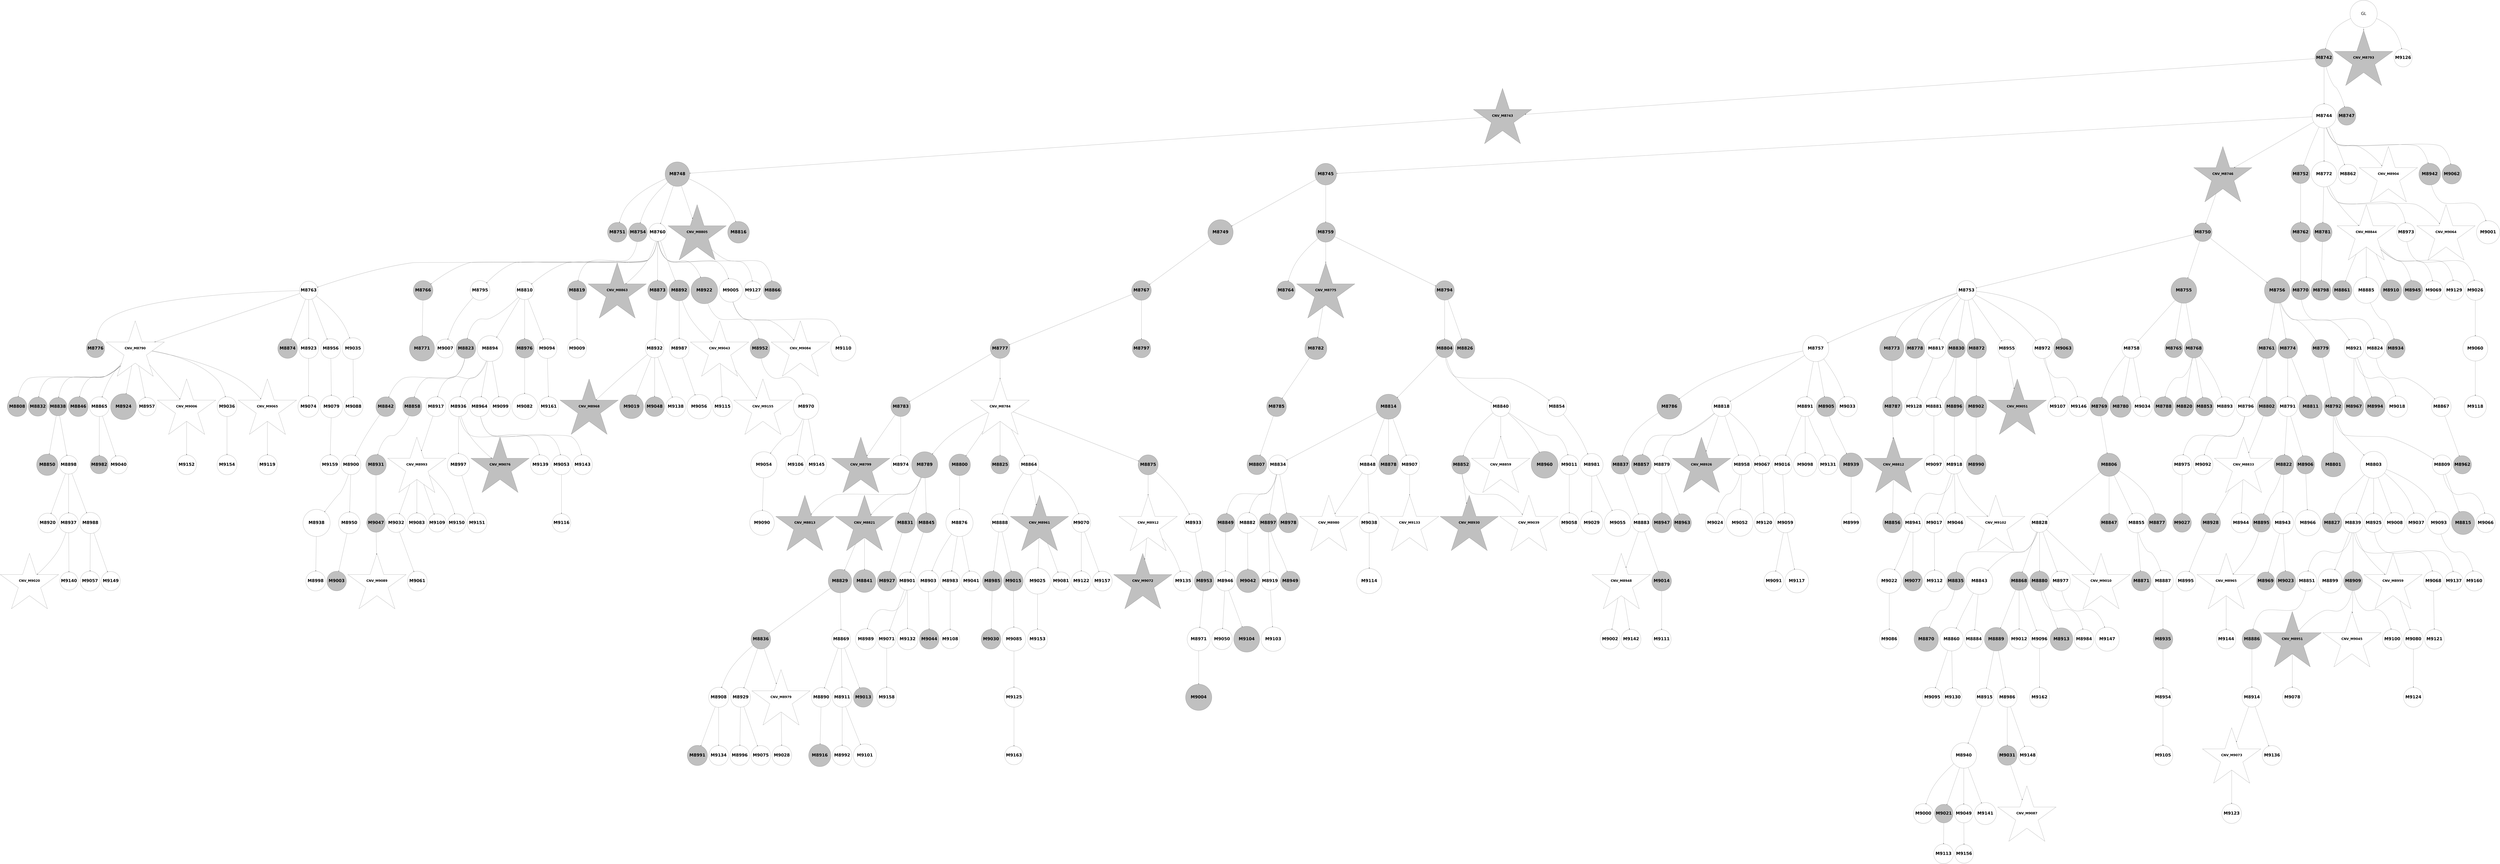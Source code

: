 digraph G { 
8781 -> 8782;
8781 -> 8833;
8781 -> 9166;
8782 -> 8783;
8782 -> 8784;
8782 -> 8787;
8783 -> 8788;
8784 -> 8785;
8784 -> 8786;
8784 -> 8792;
8784 -> 8812;
8784 -> 8902;
8784 -> 8944;
8784 -> 8982;
8784 -> 9102;
8785 -> 8789;
8785 -> 8799;
8786 -> 8790;
8788 -> 8791;
8788 -> 8794;
8788 -> 8800;
8788 -> 8845;
8788 -> 8856;
8789 -> 8807;
8790 -> 8793;
8790 -> 8795;
8790 -> 8796;
8792 -> 8802;
8793 -> 8797;
8793 -> 8813;
8793 -> 8818;
8793 -> 8857;
8793 -> 8870;
8793 -> 8912;
8793 -> 8995;
8793 -> 9012;
8793 -> 9103;
8794 -> 8803;
8795 -> 8798;
8795 -> 8805;
8795 -> 8808;
8796 -> 8801;
8796 -> 8814;
8796 -> 8819;
8796 -> 8961;
8797 -> 8826;
8797 -> 8858;
8797 -> 8931;
8797 -> 8945;
8797 -> 9073;
8798 -> 8809;
8798 -> 8820;
8798 -> 9074;
8799 -> 8804;
8799 -> 8815;
8799 -> 8834;
8800 -> 8806;
8800 -> 8835;
8800 -> 8850;
8800 -> 8859;
8800 -> 8903;
8800 -> 8913;
8800 -> 8932;
8800 -> 8962;
8800 -> 9045;
8800 -> 9167;
8801 -> 8836;
8801 -> 8842;
8802 -> 8810;
8803 -> 8816;
8803 -> 8830;
8803 -> 8914;
8803 -> 8963;
8803 -> 8996;
8803 -> 9075;
8806 -> 8811;
8807 -> 8817;
8807 -> 8837;
8808 -> 8828;
8808 -> 8860;
8808 -> 8893;
8808 -> 8933;
8809 -> 8846;
8810 -> 8864;
8812 -> 8821;
8812 -> 8884;
8812 -> 9013;
8812 -> 9104;
8813 -> 8827;
8814 -> 8831;
8814 -> 8851;
8815 -> 8822;
8817 -> 8823;
8817 -> 8824;
8819 -> 8832;
8821 -> 8838;
8822 -> 8825;
8823 -> 8839;
8823 -> 9014;
8824 -> 8829;
8824 -> 8840;
8824 -> 8865;
8824 -> 8904;
8824 -> 8915;
8825 -> 8847;
8826 -> 8877;
8827 -> 8852;
8829 -> 8853;
8829 -> 8861;
8829 -> 8871;
8829 -> 8885;
8830 -> 8848;
8830 -> 8872;
8830 -> 8878;
8830 -> 8886;
8830 -> 8905;
8830 -> 8964;
8830 -> 8997;
8830 -> 9046;
8830 -> 9076;
8830 -> 9105;
8831 -> 8862;
8831 -> 8946;
8832 -> 8841;
8832 -> 8843;
8832 -> 8849;
8834 -> 8844;
8834 -> 8866;
8835 -> 9047;
8836 -> 9015;
8836 -> 9132;
8840 -> 8916;
8842 -> 8873;
8843 -> 8867;
8843 -> 8879;
8843 -> 8965;
8843 -> 9048;
8843 -> 9077;
8843 -> 9133;
8844 -> 8854;
8844 -> 8880;
8844 -> 8894;
8845 -> 8906;
8846 -> 8868;
8846 -> 8887;
8846 -> 8895;
8846 -> 8917;
8849 -> 8855;
8849 -> 9106;
8850 -> 8863;
8850 -> 8934;
8850 -> 9016;
8850 -> 9134;
8852 -> 8896;
8854 -> 8874;
8854 -> 8888;
8854 -> 8918;
8854 -> 8947;
8857 -> 9168;
8858 -> 8897;
8858 -> 8919;
8858 -> 8966;
8858 -> 8998;
8858 -> 9107;
8859 -> 9049;
8861 -> 8869;
8861 -> 8881;
8862 -> 8935;
8862 -> 8983;
8863 -> 8882;
8863 -> 8898;
8864 -> 8907;
8868 -> 8875;
8868 -> 8883;
8868 -> 8908;
8868 -> 8920;
8868 -> 9017;
8868 -> 9050;
8869 -> 8876;
8869 -> 8909;
8870 -> 8921;
8870 -> 8936;
8871 -> 8967;
8873 -> 8968;
8873 -> 8984;
8874 -> 8889;
8874 -> 8922;
8874 -> 8937;
8874 -> 9018;
8875 -> 8910;
8876 -> 8948;
8876 -> 8969;
8876 -> 9019;
8877 -> 8923;
8878 -> 8890;
8878 -> 8938;
8879 -> 8891;
8879 -> 8939;
8879 -> 8949;
8879 -> 8999;
8879 -> 9108;
8880 -> 8892;
8880 -> 8899;
8880 -> 9000;
8880 -> 9051;
8882 -> 8940;
8883 -> 8900;
8883 -> 8924;
8884 -> 8901;
8884 -> 8925;
8884 -> 8950;
8884 -> 8985;
8884 -> 9109;
8884 -> 9169;
8885 -> 8941;
8888 -> 9020;
8888 -> 9078;
8889 -> 8986;
8891 -> 8926;
8892 -> 8970;
8892 -> 9079;
8894 -> 9021;
8895 -> 8911;
8895 -> 8927;
8898 -> 8971;
8900 -> 9135;
8900 -> 9170;
8904 -> 8928;
8904 -> 9001;
8904 -> 9110;
8905 -> 9022;
8905 -> 9080;
8907 -> 9002;
8908 -> 8929;
8908 -> 9052;
8908 -> 9136;
8909 -> 8930;
8909 -> 8951;
8909 -> 9053;
8912 -> 8942;
8913 -> 8972;
8915 -> 8952;
8915 -> 8973;
8916 -> 8943;
8916 -> 9023;
8916 -> 9081;
8919 -> 8987;
8919 -> 9003;
8920 -> 8953;
8920 -> 9024;
8921 -> 9137;
8922 -> 9082;
8923 -> 8988;
8923 -> 9054;
8925 -> 8974;
8926 -> 8954;
8927 -> 8975;
8928 -> 9025;
8928 -> 9055;
8929 -> 8955;
8929 -> 9026;
8930 -> 8956;
8931 -> 9056;
8931 -> 9138;
8931 -> 9171;
8932 -> 9027;
8932 -> 9083;
8934 -> 8957;
8934 -> 8976;
8934 -> 9004;
8934 -> 9139;
8935 -> 9005;
8936 -> 8958;
8937 -> 8959;
8937 -> 8989;
8938 -> 8960;
8938 -> 8977;
8938 -> 9028;
8940 -> 8978;
8940 -> 8990;
8941 -> 9029;
8941 -> 9111;
8941 -> 9172;
8942 -> 9030;
8943 -> 9084;
8945 -> 8979;
8946 -> 9006;
8947 -> 9173;
8948 -> 9031;
8948 -> 9174;
8949 -> 8991;
8949 -> 9085;
8949 -> 9140;
8951 -> 9032;
8951 -> 9141;
8952 -> 9112;
8952 -> 9175;
8954 -> 9113;
8954 -> 9176;
8955 -> 8980;
8957 -> 9033;
8958 -> 8981;
8958 -> 9057;
8958 -> 9086;
8958 -> 9142;
8959 -> 9143;
8961 -> 9007;
8961 -> 9034;
8961 -> 9058;
8962 -> 8992;
8963 -> 9114;
8965 -> 9177;
8968 -> 9035;
8969 -> 9036;
8969 -> 9115;
8971 -> 9087;
8972 -> 9008;
8972 -> 9059;
8972 -> 9088;
8972 -> 9178;
8973 -> 8993;
8975 -> 8994;
8976 -> 9037;
8976 -> 9116;
8976 -> 9179;
8977 -> 9060;
8977 -> 9180;
8978 -> 9038;
8979 -> 9039;
8980 -> 9040;
8980 -> 9061;
8980 -> 9089;
8980 -> 9181;
8981 -> 9062;
8981 -> 9117;
8982 -> 9041;
8983 -> 9009;
8983 -> 9063;
8986 -> 9090;
8986 -> 9144;
8988 -> 9042;
8988 -> 9182;
8990 -> 9043;
8991 -> 9118;
8992 -> 9010;
8993 -> 9011;
8994 -> 9145;
8995 -> 9091;
8996 -> 9119;
8998 -> 9064;
8998 -> 9092;
8999 -> 9120;
9001 -> 9065;
9001 -> 9121;
9004 -> 9093;
9004 -> 9183;
9005 -> 9184;
9010 -> 9094;
9010 -> 9146;
9010 -> 9185;
9011 -> 9044;
9012 -> 9147;
9012 -> 9186;
9013 -> 9066;
9015 -> 9067;
9016 -> 9122;
9017 -> 9187;
9019 -> 9068;
9021 -> 9069;
9021 -> 9095;
9023 -> 9148;
9025 -> 9070;
9026 -> 9071;
9026 -> 9188;
9027 -> 9096;
9028 -> 9097;
9028 -> 9189;
9033 -> 9072;
9033 -> 9123;
9033 -> 9149;
9033 -> 9190;
9037 -> 9191;
9045 -> 9124;
9045 -> 9150;
9046 -> 9192;
9051 -> 9098;
9054 -> 9151;
9055 -> 9125;
9056 -> 9099;
9057 -> 9152;
9061 -> 9153;
9062 -> 9126;
9065 -> 9193;
9066 -> 9100;
9071 -> 9127;
9072 -> 9101;
9075 -> 9128;
9076 -> 9194;
9078 -> 9154;
9083 -> 9155;
9083 -> 9195;
9087 -> 9129;
9089 -> 9196;
9093 -> 9156;
9094 -> 9130;
9099 -> 9131;
9099 -> 9157;
9100 -> 9158;
9105 -> 9159;
9107 -> 9160;
9108 -> 9161;
9110 -> 9162;
9110 -> 9197;
9111 -> 9198;
9113 -> 9163;
9119 -> 9199;
9120 -> 9164;
9125 -> 9165;
9133 -> 9200;
9134 -> 9201;
9136 -> 9202;
9165 -> 9203;
8781 [label="GL" fontname="arial-bold" fontsize=56 width=5 height=5];
8782 [shape=circle style=filled fillcolor=grey fontname="helvetica-bold" fontsize=56 label="M8742" width=3.13 height=2 ];
8783 [shape=star style=filled fillcolor=grey fontname="helvetica-bold" fontsize=42 label="CNV_M8743"];
8784 [shape=circle style=filled fillcolor=white fontname="helvetica-bold" fontsize=56 label="M8744" width=4.42 height=2 ];
8785 [shape=circle style=filled fillcolor=grey fontname="helvetica-bold" fontsize=56 label="M8745" width=3.99 height=2 ];
8786 [shape=star style=filled fillcolor=grey fontname="helvetica-bold" fontsize=42 label="CNV_M8746"];
8787 [shape=circle style=filled fillcolor=grey fontname="helvetica-bold" fontsize=56 label="M8747" width=2.76 height=2 ];
8788 [shape=circle style=filled fillcolor=grey fontname="helvetica-bold" fontsize=56 label="M8748" width=4.51 height=2 ];
8789 [shape=circle style=filled fillcolor=grey fontname="helvetica-bold" fontsize=56 label="M8749" width=4.65 height=2 ];
8790 [shape=circle style=filled fillcolor=grey fontname="helvetica-bold" fontsize=56 label="M8750" width=3.4 height=2 ];
8791 [shape=circle style=filled fillcolor=grey fontname="helvetica-bold" fontsize=56 label="M8751" width=1.89 height=2 ];
8792 [shape=circle style=filled fillcolor=grey fontname="helvetica-bold" fontsize=56 label="M8752" width=2.49 height=2 ];
8793 [shape=circle style=filled fillcolor=white fontname="helvetica-bold" fontsize=56 label="M8753" width=0.48 height=2 ];
8794 [shape=circle style=filled fillcolor=grey fontname="helvetica-bold" fontsize=56 label="M8754" width=2.5 height=2 ];
8795 [shape=circle style=filled fillcolor=grey fontname="helvetica-bold" fontsize=56 label="M8755" width=4.73 height=2 ];
8796 [shape=circle style=filled fillcolor=grey fontname="helvetica-bold" fontsize=56 label="M8756" width=4.7 height=2 ];
8797 [shape=circle style=filled fillcolor=white fontname="helvetica-bold" fontsize=56 label="M8757" width=4.8 height=2 ];
8798 [shape=circle style=filled fillcolor=white fontname="helvetica-bold" fontsize=56 label="M8758" width=2.19 height=2 ];
8799 [shape=circle style=filled fillcolor=grey fontname="helvetica-bold" fontsize=56 label="M8759" width=1.12 height=2 ];
8800 [shape=circle style=filled fillcolor=white fontname="helvetica-bold" fontsize=56 label="M8760" width=3.28 height=2 ];
8801 [shape=circle style=filled fillcolor=grey fontname="helvetica-bold" fontsize=56 label="M8761" width=1.86 height=2 ];
8802 [shape=circle style=filled fillcolor=grey fontname="helvetica-bold" fontsize=56 label="M8762" width=1.78 height=2 ];
8803 [shape=circle style=filled fillcolor=white fontname="helvetica-bold" fontsize=56 label="M8763" width=3.39 height=2 ];
8804 [shape=circle style=filled fillcolor=grey fontname="helvetica-bold" fontsize=56 label="M8764" width=2.44 height=2 ];
8805 [shape=circle style=filled fillcolor=grey fontname="helvetica-bold" fontsize=56 label="M8765" width=3 height=2 ];
8806 [shape=circle style=filled fillcolor=grey fontname="helvetica-bold" fontsize=56 label="M8766" width=0.66 height=2 ];
8807 [shape=circle style=filled fillcolor=grey fontname="helvetica-bold" fontsize=56 label="M8767" width=1.65 height=2 ];
8808 [shape=circle style=filled fillcolor=grey fontname="helvetica-bold" fontsize=56 label="M8768" width=2.31 height=2 ];
8809 [shape=circle style=filled fillcolor=grey fontname="helvetica-bold" fontsize=56 label="M8769" width=2.51 height=2 ];
8810 [shape=circle style=filled fillcolor=grey fontname="helvetica-bold" fontsize=56 label="M8770" width=2.63 height=2 ];
8811 [shape=circle style=filled fillcolor=grey fontname="helvetica-bold" fontsize=56 label="M8771" width=4.62 height=2 ];
8812 [shape=circle style=filled fillcolor=white fontname="helvetica-bold" fontsize=56 label="M8772" width=4.7 height=2 ];
8813 [shape=circle style=filled fillcolor=grey fontname="helvetica-bold" fontsize=56 label="M8773" width=4.47 height=2 ];
8814 [shape=circle style=filled fillcolor=grey fontname="helvetica-bold" fontsize=56 label="M8774" width=1.22 height=2 ];
8815 [shape=star style=filled fillcolor=grey fontname="helvetica-bold" fontsize=42 label="CNV_M8775"];
8816 [shape=circle style=filled fillcolor=grey fontname="helvetica-bold" fontsize=56 label="M8776" width=3.38 height=2 ];
8817 [shape=circle style=filled fillcolor=grey fontname="helvetica-bold" fontsize=56 label="M8777" width=1.4 height=2 ];
8818 [shape=circle style=filled fillcolor=grey fontname="helvetica-bold" fontsize=56 label="M8778" width=2.05 height=2 ];
8819 [shape=circle style=filled fillcolor=grey fontname="helvetica-bold" fontsize=56 label="M8779" width=2.93 height=2 ];
8820 [shape=circle style=filled fillcolor=grey fontname="helvetica-bold" fontsize=56 label="M8780" width=3.93 height=2 ];
8821 [shape=circle style=filled fillcolor=grey fontname="helvetica-bold" fontsize=56 label="M8781" width=2.37 height=2 ];
8822 [shape=circle style=filled fillcolor=grey fontname="helvetica-bold" fontsize=56 label="M8782" width=4.05 height=2 ];
8823 [shape=circle style=filled fillcolor=grey fontname="helvetica-bold" fontsize=56 label="M8783" width=0.39 height=2 ];
8824 [shape=star style=filled fillcolor=white fontname="helvetica-bold" fontsize=42 label="CNV_M8784"];
8825 [shape=circle style=filled fillcolor=grey fontname="helvetica-bold" fontsize=56 label="M8785" width=0.34 height=2 ];
8826 [shape=circle style=filled fillcolor=grey fontname="helvetica-bold" fontsize=56 label="M8786" width=4.58 height=2 ];
8827 [shape=circle style=filled fillcolor=grey fontname="helvetica-bold" fontsize=56 label="M8787" width=0.77 height=2 ];
8828 [shape=circle style=filled fillcolor=grey fontname="helvetica-bold" fontsize=56 label="M8788" width=0.62 height=2 ];
8829 [shape=circle style=filled fillcolor=grey fontname="helvetica-bold" fontsize=56 label="M8789" width=4.82 height=2 ];
8830 [shape=star style=filled fillcolor=white fontname="helvetica-bold" fontsize=42 label="CNV_M8790"];
8831 [shape=circle style=filled fillcolor=white fontname="helvetica-bold" fontsize=56 label="M8791" width=1.34 height=2 ];
8832 [shape=circle style=filled fillcolor=grey fontname="helvetica-bold" fontsize=56 label="M8792" width=3.5 height=2 ];
8833 [shape=star style=filled fillcolor=grey fontname="helvetica-bold" fontsize=42 label="CNV_M8793"];
8834 [shape=circle style=filled fillcolor=grey fontname="helvetica-bold" fontsize=56 label="M8794" width=2.08 height=2 ];
8835 [shape=circle style=filled fillcolor=white fontname="helvetica-bold" fontsize=56 label="M8795" width=1.32 height=2 ];
8836 [shape=circle style=filled fillcolor=white fontname="helvetica-bold" fontsize=56 label="M8796" width=1.33 height=2 ];
8837 [shape=circle style=filled fillcolor=grey fontname="helvetica-bold" fontsize=56 label="M8797" width=2.61 height=2 ];
8838 [shape=circle style=filled fillcolor=grey fontname="helvetica-bold" fontsize=56 label="M8798" width=0.68 height=2 ];
8839 [shape=star style=filled fillcolor=grey fontname="helvetica-bold" fontsize=42 label="CNV_M8799"];
8840 [shape=circle style=filled fillcolor=grey fontname="helvetica-bold" fontsize=56 label="M8800" width=3.96 height=2 ];
8841 [shape=circle style=filled fillcolor=grey fontname="helvetica-bold" fontsize=56 label="M8801" width=4.44 height=2 ];
8842 [shape=circle style=filled fillcolor=grey fontname="helvetica-bold" fontsize=56 label="M8802" width=2.1 height=2 ];
8843 [shape=circle style=filled fillcolor=white fontname="helvetica-bold" fontsize=56 label="M8803" width=4.96 height=2 ];
8844 [shape=circle style=filled fillcolor=grey fontname="helvetica-bold" fontsize=56 label="M8804" width=2.85 height=2 ];
8845 [shape=star style=filled fillcolor=grey fontname="helvetica-bold" fontsize=42 label="CNV_M8805"];
8846 [shape=circle style=filled fillcolor=grey fontname="helvetica-bold" fontsize=56 label="M8806" width=4.25 height=2 ];
8847 [shape=circle style=filled fillcolor=grey fontname="helvetica-bold" fontsize=56 label="M8807" width=0.72 height=2 ];
8848 [shape=circle style=filled fillcolor=grey fontname="helvetica-bold" fontsize=56 label="M8808" width=0.44 height=2 ];
8849 [shape=circle style=filled fillcolor=white fontname="helvetica-bold" fontsize=56 label="M8809" width=1.87 height=2 ];
8850 [shape=circle style=filled fillcolor=white fontname="helvetica-bold" fontsize=56 label="M8810" width=2.74 height=2 ];
8851 [shape=circle style=filled fillcolor=grey fontname="helvetica-bold" fontsize=56 label="M8811" width=4.32 height=2 ];
8852 [shape=star style=filled fillcolor=grey fontname="helvetica-bold" fontsize=42 label="CNV_M8812"];
8853 [shape=star style=filled fillcolor=grey fontname="helvetica-bold" fontsize=42 label="CNV_M8813"];
8854 [shape=circle style=filled fillcolor=grey fontname="helvetica-bold" fontsize=56 label="M8814" width=4.6 height=2 ];
8855 [shape=circle style=filled fillcolor=grey fontname="helvetica-bold" fontsize=56 label="M8815" width=4.28 height=2 ];
8856 [shape=circle style=filled fillcolor=grey fontname="helvetica-bold" fontsize=56 label="M8816" width=3.99 height=2 ];
8857 [shape=circle style=filled fillcolor=white fontname="helvetica-bold" fontsize=56 label="M8817" width=0.05 height=2 ];
8858 [shape=circle style=filled fillcolor=white fontname="helvetica-bold" fontsize=56 label="M8818" width=0.25 height=2 ];
8859 [shape=circle style=filled fillcolor=grey fontname="helvetica-bold" fontsize=56 label="M8819" width=2.14 height=2 ];
8860 [shape=circle style=filled fillcolor=grey fontname="helvetica-bold" fontsize=56 label="M8820" width=3.52 height=2 ];
8861 [shape=star style=filled fillcolor=grey fontname="helvetica-bold" fontsize=42 label="CNV_M8821"];
8862 [shape=circle style=filled fillcolor=grey fontname="helvetica-bold" fontsize=56 label="M8822" width=1.31 height=2 ];
8863 [shape=circle style=filled fillcolor=grey fontname="helvetica-bold" fontsize=56 label="M8823" width=1.51 height=2 ];
8864 [shape=circle style=filled fillcolor=white fontname="helvetica-bold" fontsize=56 label="M8824" width=0.25 height=2 ];
8865 [shape=circle style=filled fillcolor=grey fontname="helvetica-bold" fontsize=56 label="M8825" width=3.02 height=2 ];
8866 [shape=circle style=filled fillcolor=grey fontname="helvetica-bold" fontsize=56 label="M8826" width=0.81 height=2 ];
8867 [shape=circle style=filled fillcolor=grey fontname="helvetica-bold" fontsize=56 label="M8827" width=1.42 height=2 ];
8868 [shape=circle style=filled fillcolor=white fontname="helvetica-bold" fontsize=56 label="M8828" width=2.33 height=2 ];
8869 [shape=circle style=filled fillcolor=grey fontname="helvetica-bold" fontsize=56 label="M8829" width=4.32 height=2 ];
8870 [shape=circle style=filled fillcolor=grey fontname="helvetica-bold" fontsize=56 label="M8830" width=2.93 height=2 ];
8871 [shape=circle style=filled fillcolor=grey fontname="helvetica-bold" fontsize=56 label="M8831" width=3.73 height=2 ];
8872 [shape=circle style=filled fillcolor=grey fontname="helvetica-bold" fontsize=56 label="M8832" width=3.5 height=2 ];
8873 [shape=star style=filled fillcolor=white fontname="helvetica-bold" fontsize=42 label="CNV_M8833"];
8874 [shape=circle style=filled fillcolor=white fontname="helvetica-bold" fontsize=56 label="M8834" width=0.72 height=2 ];
8875 [shape=circle style=filled fillcolor=grey fontname="helvetica-bold" fontsize=56 label="M8835" width=3.27 height=2 ];
8876 [shape=circle style=filled fillcolor=grey fontname="helvetica-bold" fontsize=56 label="M8836" width=1.43 height=2 ];
8877 [shape=circle style=filled fillcolor=grey fontname="helvetica-bold" fontsize=56 label="M8837" width=2.54 height=2 ];
8878 [shape=circle style=filled fillcolor=grey fontname="helvetica-bold" fontsize=56 label="M8838" width=3.37 height=2 ];
8879 [shape=circle style=filled fillcolor=white fontname="helvetica-bold" fontsize=56 label="M8839" width=1.84 height=2 ];
8880 [shape=circle style=filled fillcolor=white fontname="helvetica-bold" fontsize=56 label="M8840" width=1.11 height=2 ];
8881 [shape=circle style=filled fillcolor=grey fontname="helvetica-bold" fontsize=56 label="M8841" width=4.19 height=2 ];
8882 [shape=circle style=filled fillcolor=grey fontname="helvetica-bold" fontsize=56 label="M8842" width=0.21 height=2 ];
8883 [shape=circle style=filled fillcolor=white fontname="helvetica-bold" fontsize=56 label="M8843" width=4.91 height=2 ];
8884 [shape=star style=filled fillcolor=white fontname="helvetica-bold" fontsize=42 label="CNV_M8844"];
8885 [shape=circle style=filled fillcolor=grey fontname="helvetica-bold" fontsize=56 label="M8845" width=0.51 height=2 ];
8886 [shape=circle style=filled fillcolor=grey fontname="helvetica-bold" fontsize=56 label="M8846" width=0.01 height=2 ];
8887 [shape=circle style=filled fillcolor=grey fontname="helvetica-bold" fontsize=56 label="M8847" width=2.92 height=2 ];
8888 [shape=circle style=filled fillcolor=white fontname="helvetica-bold" fontsize=56 label="M8848" width=2.11 height=2 ];
8889 [shape=circle style=filled fillcolor=grey fontname="helvetica-bold" fontsize=56 label="M8849" width=3.39 height=2 ];
8890 [shape=circle style=filled fillcolor=grey fontname="helvetica-bold" fontsize=56 label="M8850" width=3.93 height=2 ];
8891 [shape=circle style=filled fillcolor=white fontname="helvetica-bold" fontsize=56 label="M8851" width=0.59 height=2 ];
8892 [shape=circle style=filled fillcolor=grey fontname="helvetica-bold" fontsize=56 label="M8852" width=2.71 height=2 ];
8893 [shape=circle style=filled fillcolor=grey fontname="helvetica-bold" fontsize=56 label="M8853" width=2.74 height=2 ];
8894 [shape=circle style=filled fillcolor=white fontname="helvetica-bold" fontsize=56 label="M8854" width=1.08 height=2 ];
8895 [shape=circle style=filled fillcolor=white fontname="helvetica-bold" fontsize=56 label="M8855" width=1.9 height=2 ];
8896 [shape=circle style=filled fillcolor=grey fontname="helvetica-bold" fontsize=56 label="M8856" width=1.99 height=2 ];
8897 [shape=circle style=filled fillcolor=grey fontname="helvetica-bold" fontsize=56 label="M8857" width=3.71 height=2 ];
8898 [shape=circle style=filled fillcolor=grey fontname="helvetica-bold" fontsize=56 label="M8858" width=2.25 height=2 ];
8899 [shape=star style=filled fillcolor=white fontname="helvetica-bold" fontsize=42 label="CNV_M8859"];
8900 [shape=circle style=filled fillcolor=white fontname="helvetica-bold" fontsize=56 label="M8860" width=4.32 height=2 ];
8901 [shape=circle style=filled fillcolor=grey fontname="helvetica-bold" fontsize=56 label="M8861" width=0.53 height=2 ];
8902 [shape=circle style=filled fillcolor=white fontname="helvetica-bold" fontsize=56 label="M8862" width=0.38 height=2 ];
8903 [shape=star style=filled fillcolor=grey fontname="helvetica-bold" fontsize=42 label="CNV_M8863"];
8904 [shape=circle style=filled fillcolor=white fontname="helvetica-bold" fontsize=56 label="M8864" width=0.06 height=2 ];
8905 [shape=circle style=filled fillcolor=white fontname="helvetica-bold" fontsize=56 label="M8865" width=0.27 height=2 ];
8906 [shape=circle style=filled fillcolor=grey fontname="helvetica-bold" fontsize=56 label="M8866" width=2.76 height=2 ];
8907 [shape=circle style=filled fillcolor=white fontname="helvetica-bold" fontsize=56 label="M8867" width=1.74 height=2 ];
8908 [shape=circle style=filled fillcolor=grey fontname="helvetica-bold" fontsize=56 label="M8868" width=2.62 height=2 ];
8909 [shape=circle style=filled fillcolor=white fontname="helvetica-bold" fontsize=56 label="M8869" width=2.45 height=2 ];
8910 [shape=circle style=filled fillcolor=grey fontname="helvetica-bold" fontsize=56 label="M8870" width=4.48 height=2 ];
8911 [shape=circle style=filled fillcolor=grey fontname="helvetica-bold" fontsize=56 label="M8871" width=1.79 height=2 ];
8912 [shape=circle style=filled fillcolor=grey fontname="helvetica-bold" fontsize=56 label="M8872" width=1.98 height=2 ];
8913 [shape=circle style=filled fillcolor=grey fontname="helvetica-bold" fontsize=56 label="M8873" width=1.49 height=2 ];
8914 [shape=circle style=filled fillcolor=grey fontname="helvetica-bold" fontsize=56 label="M8874" width=1.15 height=2 ];
8915 [shape=circle style=filled fillcolor=grey fontname="helvetica-bold" fontsize=56 label="M8875" width=3.68 height=2 ];
8916 [shape=circle style=filled fillcolor=white fontname="helvetica-bold" fontsize=56 label="M8876" width=5 height=2 ];
8917 [shape=circle style=filled fillcolor=grey fontname="helvetica-bold" fontsize=56 label="M8877" width=2.46 height=2 ];
8918 [shape=circle style=filled fillcolor=grey fontname="helvetica-bold" fontsize=56 label="M8878" width=1.51 height=2 ];
8919 [shape=circle style=filled fillcolor=white fontname="helvetica-bold" fontsize=56 label="M8879" width=3.33 height=2 ];
8920 [shape=circle style=filled fillcolor=grey fontname="helvetica-bold" fontsize=56 label="M8880" width=1.16 height=2 ];
8921 [shape=circle style=filled fillcolor=white fontname="helvetica-bold" fontsize=56 label="M8881" width=2.71 height=2 ];
8922 [shape=circle style=filled fillcolor=white fontname="helvetica-bold" fontsize=56 label="M8882" width=3.78 height=2 ];
8923 [shape=circle style=filled fillcolor=white fontname="helvetica-bold" fontsize=56 label="M8883" width=2.87 height=2 ];
8924 [shape=circle style=filled fillcolor=white fontname="helvetica-bold" fontsize=56 label="M8884" width=2.75 height=2 ];
8925 [shape=circle style=filled fillcolor=white fontname="helvetica-bold" fontsize=56 label="M8885" width=4.76 height=2 ];
8926 [shape=circle style=filled fillcolor=grey fontname="helvetica-bold" fontsize=56 label="M8886" width=1.4 height=2 ];
8927 [shape=circle style=filled fillcolor=white fontname="helvetica-bold" fontsize=56 label="M8887" width=3.84 height=2 ];
8928 [shape=circle style=filled fillcolor=white fontname="helvetica-bold" fontsize=56 label="M8888" width=3.04 height=2 ];
8929 [shape=circle style=filled fillcolor=grey fontname="helvetica-bold" fontsize=56 label="M8889" width=4.34 height=2 ];
8930 [shape=circle style=filled fillcolor=white fontname="helvetica-bold" fontsize=56 label="M8890" width=2.08 height=2 ];
8931 [shape=circle style=filled fillcolor=white fontname="helvetica-bold" fontsize=56 label="M8891" width=0.34 height=2 ];
8932 [shape=circle style=filled fillcolor=grey fontname="helvetica-bold" fontsize=56 label="M8892" width=3.82 height=2 ];
8933 [shape=circle style=filled fillcolor=white fontname="helvetica-bold" fontsize=56 label="M8893" width=1.71 height=2 ];
8934 [shape=circle style=filled fillcolor=white fontname="helvetica-bold" fontsize=56 label="M8894" width=4.75 height=2 ];
8935 [shape=circle style=filled fillcolor=grey fontname="helvetica-bold" fontsize=56 label="M8895" width=2.81 height=2 ];
8936 [shape=circle style=filled fillcolor=grey fontname="helvetica-bold" fontsize=56 label="M8896" width=2 height=2 ];
8937 [shape=circle style=filled fillcolor=grey fontname="helvetica-bold" fontsize=56 label="M8897" width=3.03 height=2 ];
8938 [shape=circle style=filled fillcolor=white fontname="helvetica-bold" fontsize=56 label="M8898" width=2.57 height=2 ];
8939 [shape=circle style=filled fillcolor=white fontname="helvetica-bold" fontsize=56 label="M8899" width=4.44 height=2 ];
8940 [shape=circle style=filled fillcolor=white fontname="helvetica-bold" fontsize=56 label="M8900" width=1.91 height=2 ];
8941 [shape=circle style=filled fillcolor=white fontname="helvetica-bold" fontsize=56 label="M8901" width=3.33 height=2 ];
8942 [shape=circle style=filled fillcolor=grey fontname="helvetica-bold" fontsize=56 label="M8902" width=3.91 height=2 ];
8943 [shape=circle style=filled fillcolor=white fontname="helvetica-bold" fontsize=56 label="M8903" width=3.91 height=2 ];
8944 [shape=star style=filled fillcolor=white fontname="helvetica-bold" fontsize=42 label="CNV_M8904"];
8945 [shape=circle style=filled fillcolor=grey fontname="helvetica-bold" fontsize=56 label="M8905" width=0.54 height=2 ];
8946 [shape=circle style=filled fillcolor=grey fontname="helvetica-bold" fontsize=56 label="M8906" width=2.94 height=2 ];
8947 [shape=circle style=filled fillcolor=white fontname="helvetica-bold" fontsize=56 label="M8907" width=1.54 height=2 ];
8948 [shape=circle style=filled fillcolor=white fontname="helvetica-bold" fontsize=56 label="M8908" width=3.7 height=2 ];
8949 [shape=circle style=filled fillcolor=grey fontname="helvetica-bold" fontsize=56 label="M8909" width=2.35 height=2 ];
8950 [shape=circle style=filled fillcolor=grey fontname="helvetica-bold" fontsize=56 label="M8910" width=3.87 height=2 ];
8951 [shape=circle style=filled fillcolor=white fontname="helvetica-bold" fontsize=56 label="M8911" width=0.26 height=2 ];
8952 [shape=star style=filled fillcolor=white fontname="helvetica-bold" fontsize=42 label="CNV_M8912"];
8953 [shape=circle style=filled fillcolor=grey fontname="helvetica-bold" fontsize=56 label="M8913" width=4.19 height=2 ];
8954 [shape=circle style=filled fillcolor=white fontname="helvetica-bold" fontsize=56 label="M8914" width=1.37 height=2 ];
8955 [shape=circle style=filled fillcolor=white fontname="helvetica-bold" fontsize=56 label="M8915" width=2.85 height=2 ];
8956 [shape=circle style=filled fillcolor=grey fontname="helvetica-bold" fontsize=56 label="M8916" width=4.11 height=2 ];
8957 [shape=circle style=filled fillcolor=white fontname="helvetica-bold" fontsize=56 label="M8917" width=0.13 height=2 ];
8958 [shape=circle style=filled fillcolor=white fontname="helvetica-bold" fontsize=56 label="M8918" width=2.81 height=2 ];
8959 [shape=circle style=filled fillcolor=white fontname="helvetica-bold" fontsize=56 label="M8919" width=3.1 height=2 ];
8960 [shape=circle style=filled fillcolor=white fontname="helvetica-bold" fontsize=56 label="M8920" width=2.05 height=2 ];
8961 [shape=circle style=filled fillcolor=white fontname="helvetica-bold" fontsize=56 label="M8921" width=3.61 height=2 ];
8962 [shape=circle style=filled fillcolor=grey fontname="helvetica-bold" fontsize=56 label="M8922" width=4.91 height=2 ];
8963 [shape=circle style=filled fillcolor=white fontname="helvetica-bold" fontsize=56 label="M8923" width=0.45 height=2 ];
8964 [shape=circle style=filled fillcolor=grey fontname="helvetica-bold" fontsize=56 label="M8924" width=4.77 height=2 ];
8965 [shape=circle style=filled fillcolor=white fontname="helvetica-bold" fontsize=56 label="M8925" width=2.4 height=2 ];
8966 [shape=star style=filled fillcolor=grey fontname="helvetica-bold" fontsize=42 label="CNV_M8926"];
8967 [shape=circle style=filled fillcolor=grey fontname="helvetica-bold" fontsize=56 label="M8927" width=0.74 height=2 ];
8968 [shape=circle style=filled fillcolor=grey fontname="helvetica-bold" fontsize=56 label="M8928" width=1.69 height=2 ];
8969 [shape=circle style=filled fillcolor=white fontname="helvetica-bold" fontsize=56 label="M8929" width=1.35 height=2 ];
8970 [shape=star style=filled fillcolor=grey fontname="helvetica-bold" fontsize=42 label="CNV_M8930"];
8971 [shape=circle style=filled fillcolor=grey fontname="helvetica-bold" fontsize=56 label="M8931" width=3.77 height=2 ];
8972 [shape=circle style=filled fillcolor=white fontname="helvetica-bold" fontsize=56 label="M8932" width=2.7 height=2 ];
8973 [shape=circle style=filled fillcolor=white fontname="helvetica-bold" fontsize=56 label="M8933" width=2.45 height=2 ];
8974 [shape=circle style=filled fillcolor=grey fontname="helvetica-bold" fontsize=56 label="M8934" width=2.3 height=2 ];
8975 [shape=circle style=filled fillcolor=grey fontname="helvetica-bold" fontsize=56 label="M8935" width=1.02 height=2 ];
8976 [shape=circle style=filled fillcolor=white fontname="helvetica-bold" fontsize=56 label="M8936" width=1.73 height=2 ];
8977 [shape=circle style=filled fillcolor=white fontname="helvetica-bold" fontsize=56 label="M8937" width=1.55 height=2 ];
8978 [shape=circle style=filled fillcolor=white fontname="helvetica-bold" fontsize=56 label="M8938" width=5 height=2 ];
8979 [shape=circle style=filled fillcolor=grey fontname="helvetica-bold" fontsize=56 label="M8939" width=4.38 height=2 ];
8980 [shape=circle style=filled fillcolor=white fontname="helvetica-bold" fontsize=56 label="M8940" width=4.69 height=2 ];
8981 [shape=circle style=filled fillcolor=white fontname="helvetica-bold" fontsize=56 label="M8941" width=2.47 height=2 ];
8982 [shape=circle style=filled fillcolor=grey fontname="helvetica-bold" fontsize=56 label="M8942" width=4 height=2 ];
8983 [shape=circle style=filled fillcolor=white fontname="helvetica-bold" fontsize=56 label="M8943" width=3.98 height=2 ];
8984 [shape=circle style=filled fillcolor=white fontname="helvetica-bold" fontsize=56 label="M8944" width=0.37 height=2 ];
8985 [shape=circle style=filled fillcolor=grey fontname="helvetica-bold" fontsize=56 label="M8945" width=1.03 height=2 ];
8986 [shape=circle style=filled fillcolor=white fontname="helvetica-bold" fontsize=56 label="M8946" width=0.49 height=2 ];
8987 [shape=circle style=filled fillcolor=grey fontname="helvetica-bold" fontsize=56 label="M8947" width=1.97 height=2 ];
8988 [shape=star style=filled fillcolor=white fontname="helvetica-bold" fontsize=42 label="CNV_M8948"];
8989 [shape=circle style=filled fillcolor=grey fontname="helvetica-bold" fontsize=56 label="M8949" width=1.21 height=2 ];
8990 [shape=circle style=filled fillcolor=white fontname="helvetica-bold" fontsize=56 label="M8950" width=3.96 height=2 ];
8991 [shape=star style=filled fillcolor=grey fontname="helvetica-bold" fontsize=42 label="CNV_M8951"];
8992 [shape=circle style=filled fillcolor=grey fontname="helvetica-bold" fontsize=56 label="M8952" width=1.06 height=2 ];
8993 [shape=circle style=filled fillcolor=grey fontname="helvetica-bold" fontsize=56 label="M8953" width=1.5 height=2 ];
8994 [shape=circle style=filled fillcolor=white fontname="helvetica-bold" fontsize=56 label="M8954" width=3.27 height=2 ];
8995 [shape=circle style=filled fillcolor=white fontname="helvetica-bold" fontsize=56 label="M8955" width=3.28 height=2 ];
8996 [shape=circle style=filled fillcolor=white fontname="helvetica-bold" fontsize=56 label="M8956" width=0.79 height=2 ];
8997 [shape=circle style=filled fillcolor=white fontname="helvetica-bold" fontsize=56 label="M8957" width=2.87 height=2 ];
8998 [shape=circle style=filled fillcolor=white fontname="helvetica-bold" fontsize=56 label="M8958" width=1.78 height=2 ];
8999 [shape=star style=filled fillcolor=white fontname="helvetica-bold" fontsize=42 label="CNV_M8959"];
9000 [shape=circle style=filled fillcolor=grey fontname="helvetica-bold" fontsize=56 label="M8960" width=4.94 height=2 ];
9001 [shape=star style=filled fillcolor=grey fontname="helvetica-bold" fontsize=42 label="CNV_M8961"];
9002 [shape=circle style=filled fillcolor=grey fontname="helvetica-bold" fontsize=56 label="M8962" width=2.9 height=2 ];
9003 [shape=circle style=filled fillcolor=grey fontname="helvetica-bold" fontsize=56 label="M8963" width=2.89 height=2 ];
9004 [shape=circle style=filled fillcolor=white fontname="helvetica-bold" fontsize=56 label="M8964" width=1.58 height=2 ];
9005 [shape=star style=filled fillcolor=white fontname="helvetica-bold" fontsize=42 label="CNV_M8965"];
9006 [shape=circle style=filled fillcolor=white fontname="helvetica-bold" fontsize=56 label="M8966" width=4.76 height=2 ];
9007 [shape=circle style=filled fillcolor=grey fontname="helvetica-bold" fontsize=56 label="M8967" width=1.9 height=2 ];
9008 [shape=star style=filled fillcolor=grey fontname="helvetica-bold" fontsize=42 label="CNV_M8968"];
9009 [shape=circle style=filled fillcolor=grey fontname="helvetica-bold" fontsize=56 label="M8969" width=3.29 height=2 ];
9010 [shape=circle style=filled fillcolor=white fontname="helvetica-bold" fontsize=56 label="M8970" width=4.68 height=2 ];
9011 [shape=circle style=filled fillcolor=white fontname="helvetica-bold" fontsize=56 label="M8971" width=4.25 height=2 ];
9012 [shape=circle style=filled fillcolor=white fontname="helvetica-bold" fontsize=56 label="M8972" width=3.66 height=2 ];
9013 [shape=circle style=filled fillcolor=white fontname="helvetica-bold" fontsize=56 label="M8973" width=2.49 height=2 ];
9014 [shape=circle style=filled fillcolor=white fontname="helvetica-bold" fontsize=56 label="M8974" width=2.35 height=2 ];
9015 [shape=circle style=filled fillcolor=white fontname="helvetica-bold" fontsize=56 label="M8975" width=0.56 height=2 ];
9016 [shape=circle style=filled fillcolor=grey fontname="helvetica-bold" fontsize=56 label="M8976" width=2.35 height=2 ];
9017 [shape=circle style=filled fillcolor=white fontname="helvetica-bold" fontsize=56 label="M8977" width=1.37 height=2 ];
9018 [shape=circle style=filled fillcolor=grey fontname="helvetica-bold" fontsize=56 label="M8978" width=1.29 height=2 ];
9019 [shape=star style=filled fillcolor=white fontname="helvetica-bold" fontsize=42 label="CNV_M8979"];
9020 [shape=star style=filled fillcolor=white fontname="helvetica-bold" fontsize=42 label="CNV_M8980"];
9021 [shape=circle style=filled fillcolor=white fontname="helvetica-bold" fontsize=56 label="M8981" width=4.16 height=2 ];
9022 [shape=circle style=filled fillcolor=grey fontname="helvetica-bold" fontsize=56 label="M8982" width=3.27 height=2 ];
9023 [shape=circle style=filled fillcolor=white fontname="helvetica-bold" fontsize=56 label="M8983" width=1.63 height=2 ];
9024 [shape=circle style=filled fillcolor=white fontname="helvetica-bold" fontsize=56 label="M8984" width=2.02 height=2 ];
9025 [shape=circle style=filled fillcolor=grey fontname="helvetica-bold" fontsize=56 label="M8985" width=0.52 height=2 ];
9026 [shape=circle style=filled fillcolor=white fontname="helvetica-bold" fontsize=56 label="M8986" width=1.23 height=2 ];
9027 [shape=circle style=filled fillcolor=white fontname="helvetica-bold" fontsize=56 label="M8987" width=0.17 height=2 ];
9028 [shape=circle style=filled fillcolor=white fontname="helvetica-bold" fontsize=56 label="M8988" width=3.89 height=2 ];
9029 [shape=circle style=filled fillcolor=white fontname="helvetica-bold" fontsize=56 label="M8989" width=3.83 height=2 ];
9030 [shape=circle style=filled fillcolor=grey fontname="helvetica-bold" fontsize=56 label="M8990" width=0.12 height=2 ];
9031 [shape=circle style=filled fillcolor=grey fontname="helvetica-bold" fontsize=56 label="M8991" width=3.72 height=2 ];
9032 [shape=circle style=filled fillcolor=white fontname="helvetica-bold" fontsize=56 label="M8992" width=1.28 height=2 ];
9033 [shape=star style=filled fillcolor=white fontname="helvetica-bold" fontsize=42 label="CNV_M8993"];
9034 [shape=circle style=filled fillcolor=grey fontname="helvetica-bold" fontsize=56 label="M8994" width=3.7 height=2 ];
9035 [shape=circle style=filled fillcolor=white fontname="helvetica-bold" fontsize=56 label="M8995" width=0.52 height=2 ];
9036 [shape=circle style=filled fillcolor=white fontname="helvetica-bold" fontsize=56 label="M8996" width=0.59 height=2 ];
9037 [shape=circle style=filled fillcolor=white fontname="helvetica-bold" fontsize=56 label="M8997" width=4.09 height=2 ];
9038 [shape=circle style=filled fillcolor=white fontname="helvetica-bold" fontsize=56 label="M8998" width=1.68 height=2 ];
9039 [shape=circle style=filled fillcolor=white fontname="helvetica-bold" fontsize=56 label="M8999" width=1.49 height=2 ];
9040 [shape=circle style=filled fillcolor=white fontname="helvetica-bold" fontsize=56 label="M9000" width=1.16 height=2 ];
9041 [shape=circle style=filled fillcolor=white fontname="helvetica-bold" fontsize=56 label="M9001" width=4.26 height=2 ];
9042 [shape=circle style=filled fillcolor=white fontname="helvetica-bold" fontsize=56 label="M9002" width=0.54 height=2 ];
9043 [shape=circle style=filled fillcolor=grey fontname="helvetica-bold" fontsize=56 label="M9003" width=2.04 height=2 ];
9044 [shape=circle style=filled fillcolor=grey fontname="helvetica-bold" fontsize=56 label="M9004" width=4.84 height=2 ];
9045 [shape=circle style=filled fillcolor=white fontname="helvetica-bold" fontsize=56 label="M9005" width=4.3 height=2 ];
9046 [shape=star style=filled fillcolor=white fontname="helvetica-bold" fontsize=42 label="CNV_M9006"];
9047 [shape=circle style=filled fillcolor=white fontname="helvetica-bold" fontsize=56 label="M9007" width=2.39 height=2 ];
9048 [shape=circle style=filled fillcolor=white fontname="helvetica-bold" fontsize=56 label="M9008" width=3.8 height=2 ];
9049 [shape=circle style=filled fillcolor=white fontname="helvetica-bold" fontsize=56 label="M9009" width=2.37 height=2 ];
9050 [shape=star style=filled fillcolor=white fontname="helvetica-bold" fontsize=42 label="CNV_M9010"];
9051 [shape=circle style=filled fillcolor=white fontname="helvetica-bold" fontsize=56 label="M9011" width=1.2 height=2 ];
9052 [shape=circle style=filled fillcolor=white fontname="helvetica-bold" fontsize=56 label="M9012" width=0.89 height=2 ];
9053 [shape=circle style=filled fillcolor=grey fontname="helvetica-bold" fontsize=56 label="M9013" width=1.76 height=2 ];
9054 [shape=circle style=filled fillcolor=grey fontname="helvetica-bold" fontsize=56 label="M9014" width=1.56 height=2 ];
9055 [shape=circle style=filled fillcolor=grey fontname="helvetica-bold" fontsize=56 label="M9015" width=1.84 height=2 ];
9056 [shape=circle style=filled fillcolor=white fontname="helvetica-bold" fontsize=56 label="M9016" width=0.6 height=2 ];
9057 [shape=circle style=filled fillcolor=white fontname="helvetica-bold" fontsize=56 label="M9017" width=1.27 height=2 ];
9058 [shape=circle style=filled fillcolor=white fontname="helvetica-bold" fontsize=56 label="M9018" width=3.89 height=2 ];
9059 [shape=circle style=filled fillcolor=grey fontname="helvetica-bold" fontsize=56 label="M9019" width=4.39 height=2 ];
9060 [shape=star style=filled fillcolor=white fontname="helvetica-bold" fontsize=42 label="CNV_M9020"];
9061 [shape=circle style=filled fillcolor=grey fontname="helvetica-bold" fontsize=56 label="M9021" width=2.54 height=2 ];
9062 [shape=circle style=filled fillcolor=white fontname="helvetica-bold" fontsize=56 label="M9022" width=4.52 height=2 ];
9063 [shape=circle style=filled fillcolor=grey fontname="helvetica-bold" fontsize=56 label="M9023" width=0.83 height=2 ];
9064 [shape=circle style=filled fillcolor=white fontname="helvetica-bold" fontsize=56 label="M9024" width=2.04 height=2 ];
9065 [shape=circle style=filled fillcolor=white fontname="helvetica-bold" fontsize=56 label="M9025" width=4.78 height=2 ];
9066 [shape=circle style=filled fillcolor=white fontname="helvetica-bold" fontsize=56 label="M9026" width=1.56 height=2 ];
9067 [shape=circle style=filled fillcolor=grey fontname="helvetica-bold" fontsize=56 label="M9027" width=3.43 height=2 ];
9068 [shape=circle style=filled fillcolor=white fontname="helvetica-bold" fontsize=56 label="M9028" width=1.67 height=2 ];
9069 [shape=circle style=filled fillcolor=white fontname="helvetica-bold" fontsize=56 label="M9029" width=4.13 height=2 ];
9070 [shape=circle style=filled fillcolor=grey fontname="helvetica-bold" fontsize=56 label="M9030" width=1.86 height=2 ];
9071 [shape=circle style=filled fillcolor=grey fontname="helvetica-bold" fontsize=56 label="M9031" width=0.61 height=2 ];
9072 [shape=circle style=filled fillcolor=white fontname="helvetica-bold" fontsize=56 label="M9032" width=2.3 height=2 ];
9073 [shape=circle style=filled fillcolor=white fontname="helvetica-bold" fontsize=56 label="M9033" width=3.7 height=2 ];
9074 [shape=circle style=filled fillcolor=white fontname="helvetica-bold" fontsize=56 label="M9034" width=1.35 height=2 ];
9075 [shape=circle style=filled fillcolor=white fontname="helvetica-bold" fontsize=56 label="M9035" width=3.97 height=2 ];
9076 [shape=circle style=filled fillcolor=white fontname="helvetica-bold" fontsize=56 label="M9036" width=1.1 height=2 ];
9077 [shape=circle style=filled fillcolor=white fontname="helvetica-bold" fontsize=56 label="M9037" width=1.03 height=2 ];
9078 [shape=circle style=filled fillcolor=white fontname="helvetica-bold" fontsize=56 label="M9038" width=1.66 height=2 ];
9079 [shape=star style=filled fillcolor=white fontname="helvetica-bold" fontsize=42 label="CNV_M9039"];
9080 [shape=circle style=filled fillcolor=white fontname="helvetica-bold" fontsize=56 label="M9040" width=3.27 height=2 ];
9081 [shape=circle style=filled fillcolor=white fontname="helvetica-bold" fontsize=56 label="M9041" width=0.06 height=2 ];
9082 [shape=circle style=filled fillcolor=grey fontname="helvetica-bold" fontsize=56 label="M9042" width=4.23 height=2 ];
9083 [shape=star style=filled fillcolor=white fontname="helvetica-bold" fontsize=42 label="CNV_M9043"];
9084 [shape=circle style=filled fillcolor=grey fontname="helvetica-bold" fontsize=56 label="M9044" width=0.52 height=2 ];
9085 [shape=star style=filled fillcolor=white fontname="helvetica-bold" fontsize=42 label="CNV_M9045"];
9086 [shape=circle style=filled fillcolor=white fontname="helvetica-bold" fontsize=56 label="M9046" width=0.02 height=2 ];
9087 [shape=circle style=filled fillcolor=grey fontname="helvetica-bold" fontsize=56 label="M9047" width=3.43 height=2 ];
9088 [shape=circle style=filled fillcolor=grey fontname="helvetica-bold" fontsize=56 label="M9048" width=1.28 height=2 ];
9089 [shape=circle style=filled fillcolor=white fontname="helvetica-bold" fontsize=56 label="M9049" width=2.68 height=2 ];
9090 [shape=circle style=filled fillcolor=white fontname="helvetica-bold" fontsize=56 label="M9050" width=3.82 height=2 ];
9091 [shape=star style=filled fillcolor=grey fontname="helvetica-bold" fontsize=42 label="CNV_M9051"];
9092 [shape=circle style=filled fillcolor=white fontname="helvetica-bold" fontsize=56 label="M9052" width=4.92 height=2 ];
9093 [shape=circle style=filled fillcolor=white fontname="helvetica-bold" fontsize=56 label="M9053" width=0.44 height=2 ];
9094 [shape=circle style=filled fillcolor=white fontname="helvetica-bold" fontsize=56 label="M9054" width=4.8 height=2 ];
9095 [shape=circle style=filled fillcolor=white fontname="helvetica-bold" fontsize=56 label="M9055" width=4.92 height=2 ];
9096 [shape=circle style=filled fillcolor=white fontname="helvetica-bold" fontsize=56 label="M9056" width=4.49 height=2 ];
9097 [shape=circle style=filled fillcolor=white fontname="helvetica-bold" fontsize=56 label="M9057" width=1.23 height=2 ];
9098 [shape=circle style=filled fillcolor=white fontname="helvetica-bold" fontsize=56 label="M9058" width=1.11 height=2 ];
9099 [shape=circle style=filled fillcolor=white fontname="helvetica-bold" fontsize=56 label="M9059" width=1.56 height=2 ];
9100 [shape=circle style=filled fillcolor=white fontname="helvetica-bold" fontsize=56 label="M9060" width=4.58 height=2 ];
9101 [shape=circle style=filled fillcolor=white fontname="helvetica-bold" fontsize=56 label="M9061" width=1.33 height=2 ];
9102 [shape=circle style=filled fillcolor=grey fontname="helvetica-bold" fontsize=56 label="M9062" width=1.15 height=2 ];
9103 [shape=circle style=filled fillcolor=grey fontname="helvetica-bold" fontsize=56 label="M9063" width=0.2 height=2 ];
9104 [shape=star style=filled fillcolor=white fontname="helvetica-bold" fontsize=42 label="CNV_M9064"];
9105 [shape=star style=filled fillcolor=white fontname="helvetica-bold" fontsize=42 label="CNV_M9065"];
9106 [shape=circle style=filled fillcolor=white fontname="helvetica-bold" fontsize=56 label="M9066" width=2.24 height=2 ];
9107 [shape=circle style=filled fillcolor=white fontname="helvetica-bold" fontsize=56 label="M9067" width=3.14 height=2 ];
9108 [shape=circle style=filled fillcolor=white fontname="helvetica-bold" fontsize=56 label="M9068" width=1.17 height=2 ];
9109 [shape=circle style=filled fillcolor=white fontname="helvetica-bold" fontsize=56 label="M9069" width=2.32 height=2 ];
9110 [shape=circle style=filled fillcolor=white fontname="helvetica-bold" fontsize=56 label="M9070" width=2.52 height=2 ];
9111 [shape=circle style=filled fillcolor=white fontname="helvetica-bold" fontsize=56 label="M9071" width=3.08 height=2 ];
9112 [shape=star style=filled fillcolor=grey fontname="helvetica-bold" fontsize=42 label="CNV_M9072"];
9113 [shape=star style=filled fillcolor=white fontname="helvetica-bold" fontsize=42 label="CNV_M9073"];
9114 [shape=circle style=filled fillcolor=white fontname="helvetica-bold" fontsize=56 label="M9074" width=3.87 height=2 ];
9115 [shape=circle style=filled fillcolor=white fontname="helvetica-bold" fontsize=56 label="M9075" width=0.98 height=2 ];
9116 [shape=star style=filled fillcolor=grey fontname="helvetica-bold" fontsize=42 label="CNV_M9076"];
9117 [shape=circle style=filled fillcolor=grey fontname="helvetica-bold" fontsize=56 label="M9077" width=1.15 height=2 ];
9118 [shape=circle style=filled fillcolor=white fontname="helvetica-bold" fontsize=56 label="M9078" width=1.9 height=2 ];
9119 [shape=circle style=filled fillcolor=white fontname="helvetica-bold" fontsize=56 label="M9079" width=4.08 height=2 ];
9120 [shape=circle style=filled fillcolor=white fontname="helvetica-bold" fontsize=56 label="M9080" width=0.6 height=2 ];
9121 [shape=circle style=filled fillcolor=white fontname="helvetica-bold" fontsize=56 label="M9081" width=2.9 height=2 ];
9122 [shape=circle style=filled fillcolor=white fontname="helvetica-bold" fontsize=56 label="M9082" width=4.74 height=2 ];
9123 [shape=circle style=filled fillcolor=white fontname="helvetica-bold" fontsize=56 label="M9083" width=0.69 height=2 ];
9124 [shape=star style=filled fillcolor=white fontname="helvetica-bold" fontsize=42 label="CNV_M9084"];
9125 [shape=circle style=filled fillcolor=white fontname="helvetica-bold" fontsize=56 label="M9085" width=4.34 height=2 ];
9126 [shape=circle style=filled fillcolor=white fontname="helvetica-bold" fontsize=56 label="M9086" width=2.12 height=2 ];
9127 [shape=star style=filled fillcolor=white fontname="helvetica-bold" fontsize=42 label="CNV_M9087"];
9128 [shape=circle style=filled fillcolor=white fontname="helvetica-bold" fontsize=56 label="M9088" width=2.27 height=2 ];
9129 [shape=star style=filled fillcolor=white fontname="helvetica-bold" fontsize=42 label="CNV_M9089"];
9130 [shape=circle style=filled fillcolor=white fontname="helvetica-bold" fontsize=56 label="M9090" width=4.54 height=2 ];
9131 [shape=circle style=filled fillcolor=white fontname="helvetica-bold" fontsize=56 label="M9091" width=0.08 height=2 ];
9132 [shape=circle style=filled fillcolor=white fontname="helvetica-bold" fontsize=56 label="M9092" width=1.87 height=2 ];
9133 [shape=circle style=filled fillcolor=white fontname="helvetica-bold" fontsize=56 label="M9093" width=4.15 height=2 ];
9134 [shape=circle style=filled fillcolor=white fontname="helvetica-bold" fontsize=56 label="M9094" width=1.15 height=2 ];
9135 [shape=circle style=filled fillcolor=white fontname="helvetica-bold" fontsize=56 label="M9095" width=1.73 height=2 ];
9136 [shape=circle style=filled fillcolor=white fontname="helvetica-bold" fontsize=56 label="M9096" width=3.37 height=2 ];
9137 [shape=circle style=filled fillcolor=white fontname="helvetica-bold" fontsize=56 label="M9097" width=0.71 height=2 ];
9138 [shape=circle style=filled fillcolor=white fontname="helvetica-bold" fontsize=56 label="M9098" width=4.31 height=2 ];
9139 [shape=circle style=filled fillcolor=white fontname="helvetica-bold" fontsize=56 label="M9099" width=0.62 height=2 ];
9140 [shape=circle style=filled fillcolor=white fontname="helvetica-bold" fontsize=56 label="M9100" width=0.35 height=2 ];
9141 [shape=circle style=filled fillcolor=white fontname="helvetica-bold" fontsize=56 label="M9101" width=4.23 height=2 ];
9142 [shape=star style=filled fillcolor=white fontname="helvetica-bold" fontsize=42 label="CNV_M9102"];
9143 [shape=circle style=filled fillcolor=white fontname="helvetica-bold" fontsize=56 label="M9103" width=4.47 height=2 ];
9144 [shape=circle style=filled fillcolor=grey fontname="helvetica-bold" fontsize=56 label="M9104" width=4.76 height=2 ];
9145 [shape=circle style=filled fillcolor=white fontname="helvetica-bold" fontsize=56 label="M9105" width=0.57 height=2 ];
9146 [shape=circle style=filled fillcolor=white fontname="helvetica-bold" fontsize=56 label="M9106" width=1.44 height=2 ];
9147 [shape=circle style=filled fillcolor=white fontname="helvetica-bold" fontsize=56 label="M9107" width=0.11 height=2 ];
9148 [shape=circle style=filled fillcolor=white fontname="helvetica-bold" fontsize=56 label="M9108" width=2.31 height=2 ];
9149 [shape=circle style=filled fillcolor=white fontname="helvetica-bold" fontsize=56 label="M9109" width=3.1 height=2 ];
9150 [shape=circle style=filled fillcolor=white fontname="helvetica-bold" fontsize=56 label="M9110" width=4.6 height=2 ];
9151 [shape=circle style=filled fillcolor=white fontname="helvetica-bold" fontsize=56 label="M9111" width=3.49 height=2 ];
9152 [shape=circle style=filled fillcolor=white fontname="helvetica-bold" fontsize=56 label="M9112" width=3.95 height=2 ];
9153 [shape=circle style=filled fillcolor=white fontname="helvetica-bold" fontsize=56 label="M9113" width=0.14 height=2 ];
9154 [shape=circle style=filled fillcolor=white fontname="helvetica-bold" fontsize=56 label="M9114" width=4.62 height=2 ];
9155 [shape=circle style=filled fillcolor=white fontname="helvetica-bold" fontsize=56 label="M9115" width=0.78 height=2 ];
9156 [shape=circle style=filled fillcolor=white fontname="helvetica-bold" fontsize=56 label="M9116" width=2.66 height=2 ];
9157 [shape=circle style=filled fillcolor=white fontname="helvetica-bold" fontsize=56 label="M9117" width=4.35 height=2 ];
9158 [shape=circle style=filled fillcolor=white fontname="helvetica-bold" fontsize=56 label="M9118" width=4.05 height=2 ];
9159 [shape=circle style=filled fillcolor=white fontname="helvetica-bold" fontsize=56 label="M9119" width=1.25 height=2 ];
9160 [shape=circle style=filled fillcolor=white fontname="helvetica-bold" fontsize=56 label="M9120" width=0.47 height=2 ];
9161 [shape=circle style=filled fillcolor=white fontname="helvetica-bold" fontsize=56 label="M9121" width=0.77 height=2 ];
9162 [shape=circle style=filled fillcolor=white fontname="helvetica-bold" fontsize=56 label="M9122" width=0.26 height=2 ];
9163 [shape=circle style=filled fillcolor=white fontname="helvetica-bold" fontsize=56 label="M9123" width=0.16 height=2 ];
9164 [shape=circle style=filled fillcolor=white fontname="helvetica-bold" fontsize=56 label="M9124" width=0.03 height=2 ];
9165 [shape=circle style=filled fillcolor=white fontname="helvetica-bold" fontsize=56 label="M9125" width=0.92 height=2 ];
9166 [shape=circle style=filled fillcolor=white fontname="helvetica-bold" fontsize=56 label="M9126" width=3.31 height=2 ];
9167 [shape=circle style=filled fillcolor=white fontname="helvetica-bold" fontsize=56 label="M9127" width=3.36 height=2 ];
9168 [shape=circle style=filled fillcolor=white fontname="helvetica-bold" fontsize=56 label="M9128" width=2.56 height=2 ];
9169 [shape=circle style=filled fillcolor=white fontname="helvetica-bold" fontsize=56 label="M9129" width=0.04 height=2 ];
9170 [shape=circle style=filled fillcolor=white fontname="helvetica-bold" fontsize=56 label="M9130" width=2.77 height=2 ];
9171 [shape=circle style=filled fillcolor=white fontname="helvetica-bold" fontsize=56 label="M9131" width=0.08 height=2 ];
9172 [shape=circle style=filled fillcolor=white fontname="helvetica-bold" fontsize=56 label="M9132" width=3.86 height=2 ];
9173 [shape=star style=filled fillcolor=white fontname="helvetica-bold" fontsize=42 label="CNV_M9133"];
9174 [shape=circle style=filled fillcolor=white fontname="helvetica-bold" fontsize=56 label="M9134" width=1.28 height=2 ];
9175 [shape=circle style=filled fillcolor=white fontname="helvetica-bold" fontsize=56 label="M9135" width=0.88 height=2 ];
9176 [shape=circle style=filled fillcolor=white fontname="helvetica-bold" fontsize=56 label="M9136" width=0.48 height=2 ];
9177 [shape=circle style=filled fillcolor=white fontname="helvetica-bold" fontsize=56 label="M9137" width=2.58 height=2 ];
9178 [shape=circle style=filled fillcolor=white fontname="helvetica-bold" fontsize=56 label="M9138" width=0.82 height=2 ];
9179 [shape=circle style=filled fillcolor=white fontname="helvetica-bold" fontsize=56 label="M9139" width=0.21 height=2 ];
9180 [shape=circle style=filled fillcolor=white fontname="helvetica-bold" fontsize=56 label="M9140" width=3.22 height=2 ];
9181 [shape=circle style=filled fillcolor=white fontname="helvetica-bold" fontsize=56 label="M9141" width=4.06 height=2 ];
9182 [shape=circle style=filled fillcolor=white fontname="helvetica-bold" fontsize=56 label="M9142" width=0.47 height=2 ];
9183 [shape=circle style=filled fillcolor=white fontname="helvetica-bold" fontsize=56 label="M9143" width=1.55 height=2 ];
9184 [shape=circle style=filled fillcolor=white fontname="helvetica-bold" fontsize=56 label="M9144" width=2.16 height=2 ];
9185 [shape=circle style=filled fillcolor=white fontname="helvetica-bold" fontsize=56 label="M9145" width=0.75 height=2 ];
9186 [shape=circle style=filled fillcolor=white fontname="helvetica-bold" fontsize=56 label="M9146" width=1.36 height=2 ];
9187 [shape=circle style=filled fillcolor=white fontname="helvetica-bold" fontsize=56 label="M9147" width=4.42 height=2 ];
9188 [shape=circle style=filled fillcolor=white fontname="helvetica-bold" fontsize=56 label="M9148" width=2.7 height=2 ];
9189 [shape=circle style=filled fillcolor=white fontname="helvetica-bold" fontsize=56 label="M9149" width=2.22 height=2 ];
9190 [shape=circle style=filled fillcolor=white fontname="helvetica-bold" fontsize=56 label="M9150" width=2.94 height=2 ];
9191 [shape=circle style=filled fillcolor=white fontname="helvetica-bold" fontsize=56 label="M9151" width=0.86 height=2 ];
9192 [shape=circle style=filled fillcolor=white fontname="helvetica-bold" fontsize=56 label="M9152" width=0.42 height=2 ];
9193 [shape=circle style=filled fillcolor=white fontname="helvetica-bold" fontsize=56 label="M9153" width=0.51 height=2 ];
9194 [shape=circle style=filled fillcolor=white fontname="helvetica-bold" fontsize=56 label="M9154" width=3.67 height=2 ];
9195 [shape=star style=filled fillcolor=white fontname="helvetica-bold" fontsize=42 label="CNV_M9155"];
9196 [shape=circle style=filled fillcolor=white fontname="helvetica-bold" fontsize=56 label="M9156" width=2.53 height=2 ];
9197 [shape=circle style=filled fillcolor=white fontname="helvetica-bold" fontsize=56 label="M9157" width=1.89 height=2 ];
9198 [shape=circle style=filled fillcolor=white fontname="helvetica-bold" fontsize=56 label="M9158" width=1.4 height=2 ];
9199 [shape=circle style=filled fillcolor=white fontname="helvetica-bold" fontsize=56 label="M9159" width=0.08 height=2 ];
9200 [shape=circle style=filled fillcolor=white fontname="helvetica-bold" fontsize=56 label="M9160" width=1.1 height=2 ];
9201 [shape=circle style=filled fillcolor=white fontname="helvetica-bold" fontsize=56 label="M9161" width=0.41 height=2 ];
9202 [shape=circle style=filled fillcolor=white fontname="helvetica-bold" fontsize=56 label="M9162" width=3.62 height=2 ];
9203 [shape=circle style=filled fillcolor=white fontname="helvetica-bold" fontsize=56 label="M9163" width=2.54 height=2 ];
}
